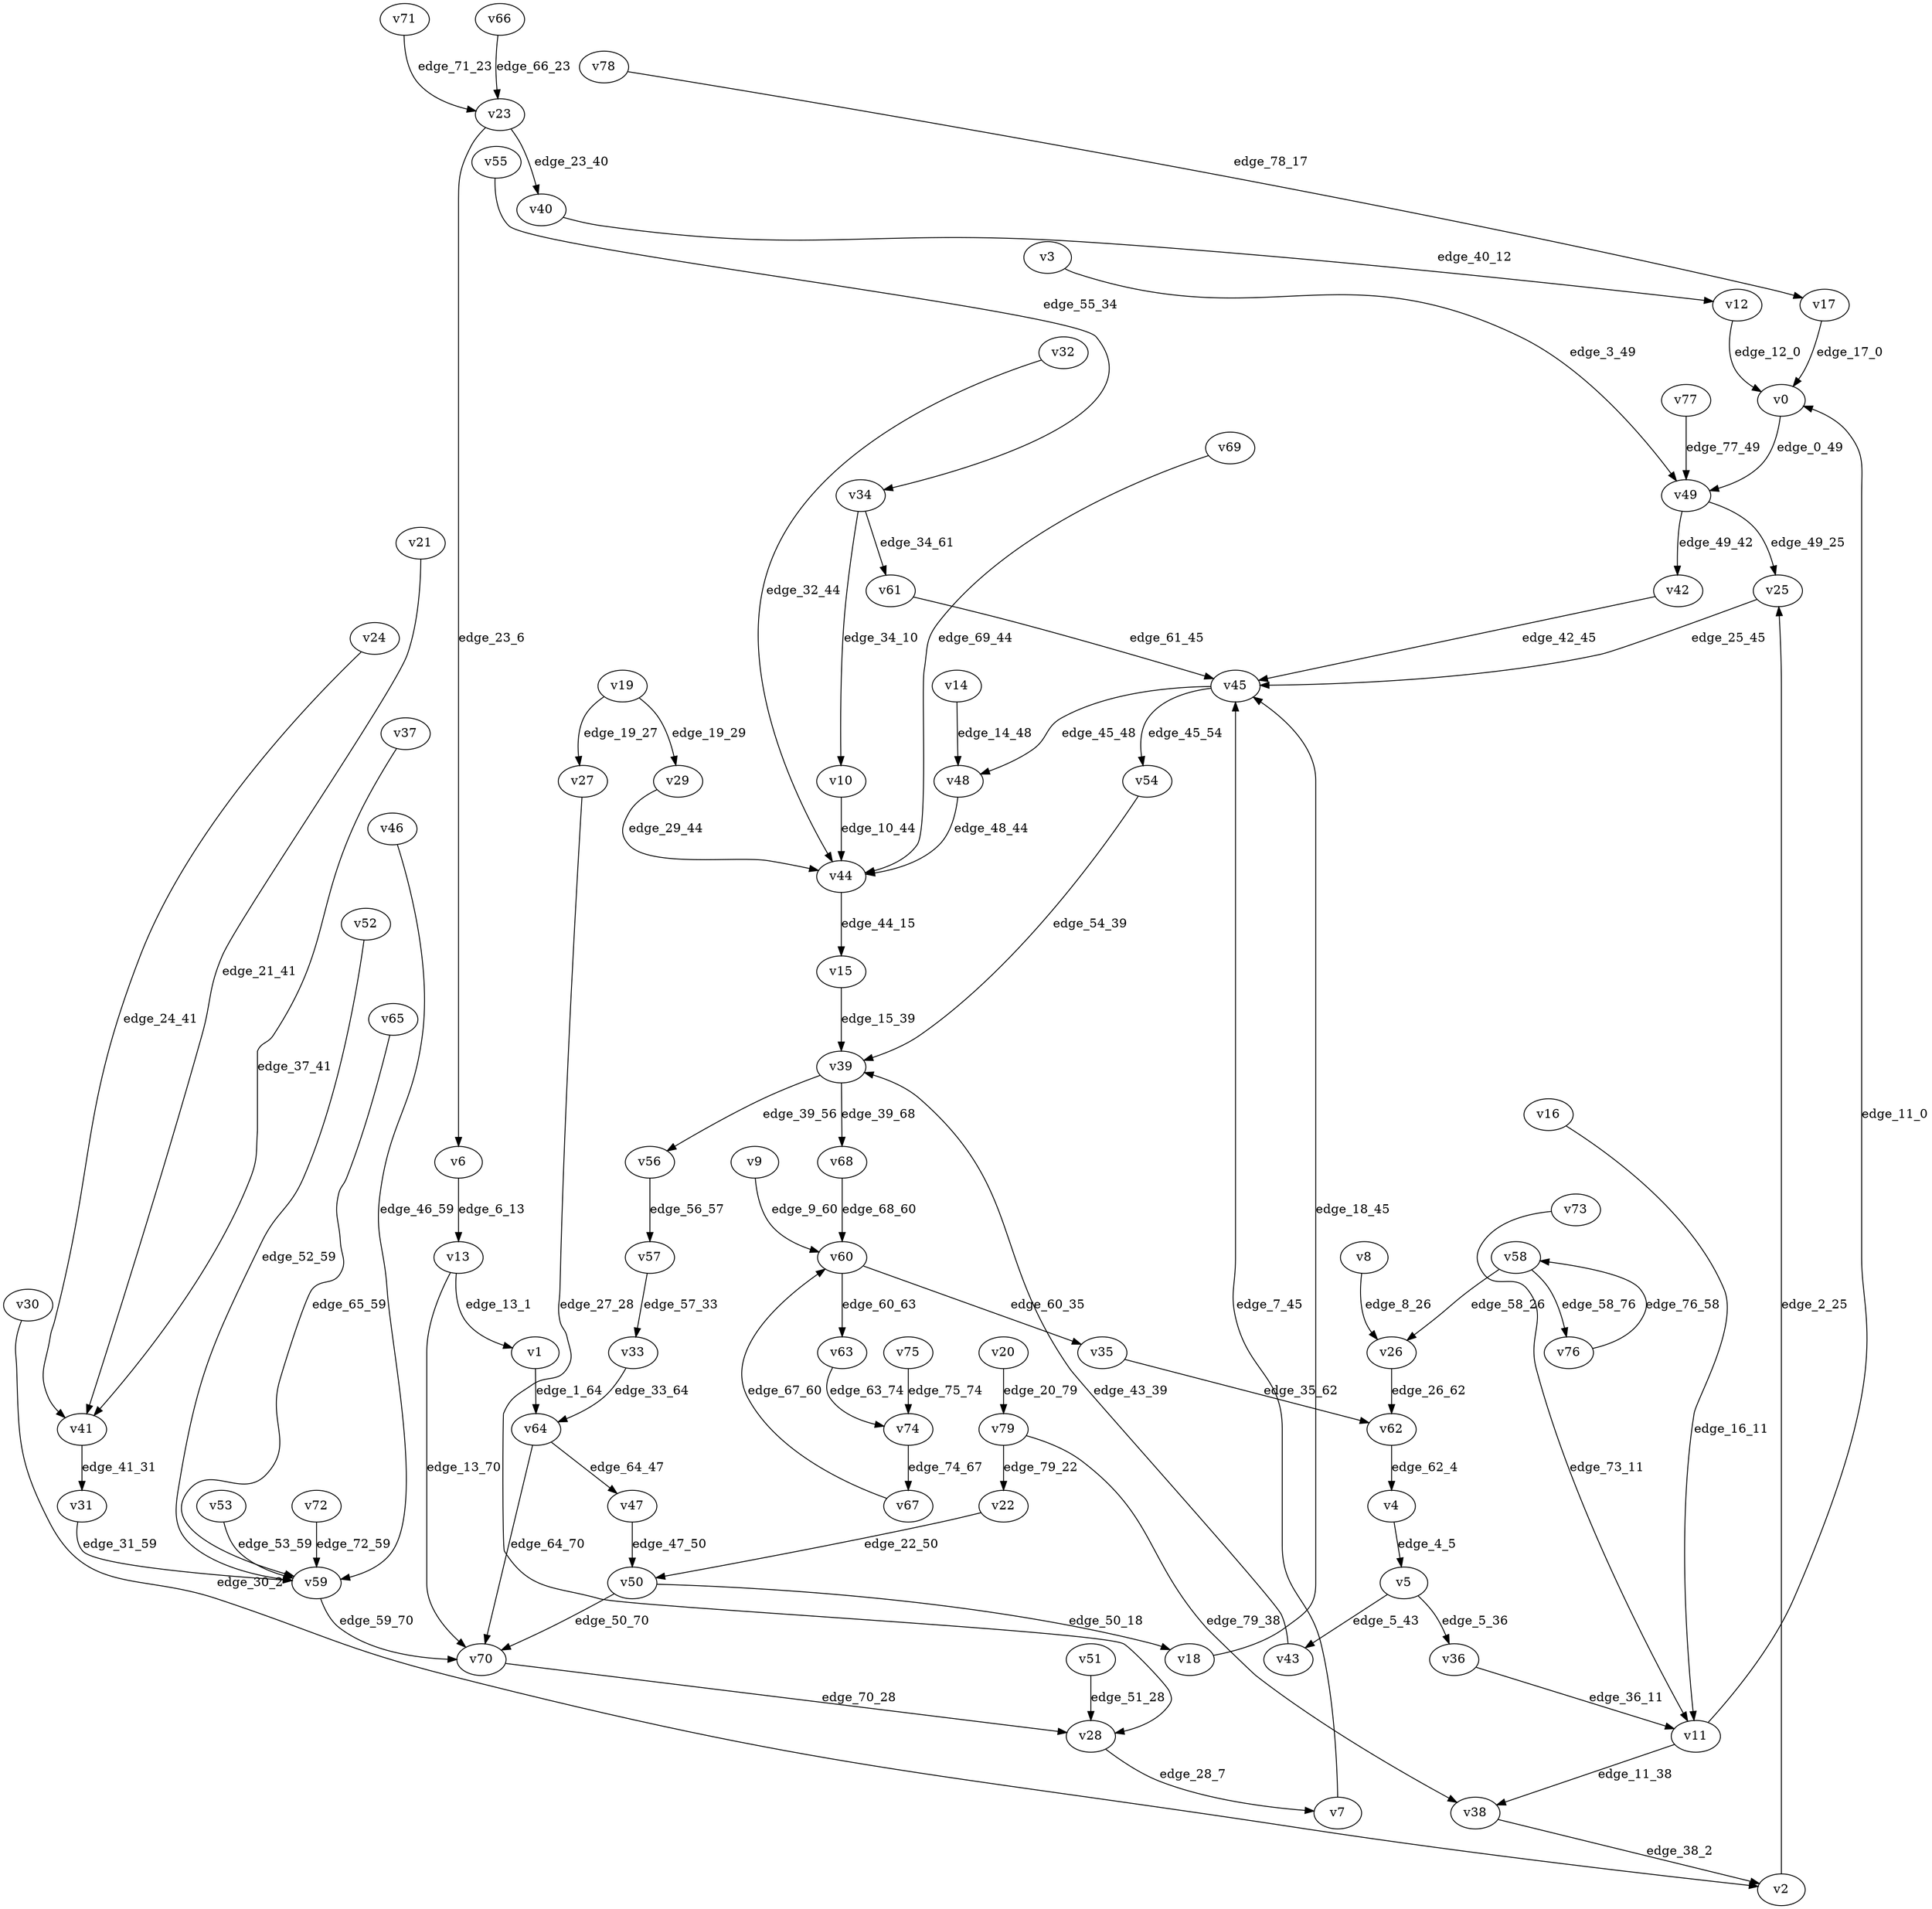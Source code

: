 digraph G {
    // Stochastic discounted game

    v0 [name="v0", player=0];
    v1 [name="v1", player=1];
    v2 [name="v2", player=-1];
    v3 [name="v3", player=1];
    v4 [name="v4", player=0];
    v5 [name="v5", player=-1];
    v6 [name="v6", player=1];
    v7 [name="v7", player=1];
    v8 [name="v8", player=-1];
    v9 [name="v9", player=0];
    v10 [name="v10", player=0];
    v11 [name="v11", player=-1];
    v12 [name="v12", player=-1];
    v13 [name="v13", player=-1];
    v14 [name="v14", player=-1];
    v15 [name="v15", player=1];
    v16 [name="v16", player=1];
    v17 [name="v17", player=-1];
    v18 [name="v18", player=1];
    v19 [name="v19", player=-1];
    v20 [name="v20", player=0];
    v21 [name="v21", player=0];
    v22 [name="v22", player=1];
    v23 [name="v23", player=-1];
    v24 [name="v24", player=1];
    v25 [name="v25", player=0];
    v26 [name="v26", player=0];
    v27 [name="v27", player=0];
    v28 [name="v28", player=-1];
    v29 [name="v29", player=1];
    v30 [name="v30", player=0];
    v31 [name="v31", player=1];
    v32 [name="v32", player=0];
    v33 [name="v33", player=1];
    v34 [name="v34", player=-1];
    v35 [name="v35", player=1];
    v36 [name="v36", player=0];
    v37 [name="v37", player=1];
    v38 [name="v38", player=0];
    v39 [name="v39", player=-1];
    v40 [name="v40", player=0];
    v41 [name="v41", player=-1];
    v42 [name="v42", player=0];
    v43 [name="v43", player=1];
    v44 [name="v44", player=-1];
    v45 [name="v45", player=-1];
    v46 [name="v46", player=0];
    v47 [name="v47", player=1];
    v48 [name="v48", player=0];
    v49 [name="v49", player=-1];
    v50 [name="v50", player=-1];
    v51 [name="v51", player=0];
    v52 [name="v52", player=0];
    v53 [name="v53", player=1];
    v54 [name="v54", player=1];
    v55 [name="v55", player=1];
    v56 [name="v56", player=1];
    v57 [name="v57", player=-1];
    v58 [name="v58", player=-1];
    v59 [name="v59", player=-1];
    v60 [name="v60", player=-1];
    v61 [name="v61", player=1];
    v62 [name="v62", player=-1];
    v63 [name="v63", player=1];
    v64 [name="v64", player=-1];
    v65 [name="v65", player=0];
    v66 [name="v66", player=0];
    v67 [name="v67", player=0];
    v68 [name="v68", player=1];
    v69 [name="v69", player=1];
    v70 [name="v70", player=1];
    v71 [name="v71", player=0];
    v72 [name="v72", player=1];
    v73 [name="v73", player=0];
    v74 [name="v74", player=-1];
    v75 [name="v75", player=0];
    v76 [name="v76", player=1];
    v77 [name="v77", player=0];
    v78 [name="v78", player=0];
    v79 [name="v79", player=-1];

    v0 -> v49 [label="edge_0_49", weight=7.357809, discount=0.689968];
    v1 -> v64 [label="edge_1_64", weight=9.349393, discount=0.431820];
    v2 -> v25 [label="edge_2_25", probability=1.000000];
    v3 -> v49 [label="edge_3_49", weight=-9.131585, discount=0.676701];
    v4 -> v5 [label="edge_4_5", weight=-3.733509, discount=0.227012];
    v5 -> v43 [label="edge_5_43", probability=0.363934];
    v5 -> v36 [label="edge_5_36", probability=0.636066];
    v6 -> v13 [label="edge_6_13", weight=8.629077, discount=0.695968];
    v7 -> v45 [label="edge_7_45", weight=6.475971, discount=0.430297];
    v8 -> v26 [label="edge_8_26", probability=1.000000];
    v9 -> v60 [label="edge_9_60", weight=4.836191, discount=0.274161];
    v10 -> v44 [label="edge_10_44", weight=7.871818, discount=0.280795];
    v11 -> v38 [label="edge_11_38", probability=0.371212];
    v11 -> v0 [label="edge_11_0", probability=0.628788];
    v12 -> v0 [label="edge_12_0", probability=1.000000];
    v13 -> v1 [label="edge_13_1", probability=0.646167];
    v13 -> v70 [label="edge_13_70", probability=0.353833];
    v14 -> v48 [label="edge_14_48", probability=1.000000];
    v15 -> v39 [label="edge_15_39", weight=1.809605, discount=0.294019];
    v16 -> v11 [label="edge_16_11", weight=-0.599953, discount=0.500223];
    v17 -> v0 [label="edge_17_0", probability=1.000000];
    v18 -> v45 [label="edge_18_45", weight=7.480978, discount=0.448980];
    v19 -> v29 [label="edge_19_29", probability=0.696038];
    v19 -> v27 [label="edge_19_27", probability=0.303962];
    v20 -> v79 [label="edge_20_79", weight=9.891130, discount=0.484420];
    v21 -> v41 [label="edge_21_41", weight=-6.885679, discount=0.131917];
    v22 -> v50 [label="edge_22_50", weight=-8.617953, discount=0.433307];
    v23 -> v6 [label="edge_23_6", probability=0.466811];
    v23 -> v40 [label="edge_23_40", probability=0.533189];
    v24 -> v41 [label="edge_24_41", weight=-3.295771, discount=0.334788];
    v25 -> v45 [label="edge_25_45", weight=-2.273985, discount=0.840473];
    v26 -> v62 [label="edge_26_62", weight=2.492902, discount=0.189275];
    v27 -> v28 [label="edge_27_28", weight=-8.068884, discount=0.727189];
    v28 -> v7 [label="edge_28_7", probability=1.000000];
    v29 -> v44 [label="edge_29_44", weight=-7.738559, discount=0.459233];
    v30 -> v2 [label="edge_30_2", weight=-3.534926, discount=0.114022];
    v31 -> v59 [label="edge_31_59", weight=2.682038, discount=0.633903];
    v32 -> v44 [label="edge_32_44", weight=-2.777308, discount=0.838958];
    v33 -> v64 [label="edge_33_64", weight=7.793661, discount=0.471044];
    v34 -> v61 [label="edge_34_61", probability=0.494981];
    v34 -> v10 [label="edge_34_10", probability=0.505019];
    v35 -> v62 [label="edge_35_62", weight=-9.577310, discount=0.884439];
    v36 -> v11 [label="edge_36_11", weight=-4.680513, discount=0.323535];
    v37 -> v41 [label="edge_37_41", weight=-4.898442, discount=0.479013];
    v38 -> v2 [label="edge_38_2", weight=-3.413685, discount=0.202853];
    v39 -> v56 [label="edge_39_56", probability=0.635602];
    v39 -> v68 [label="edge_39_68", probability=0.364398];
    v40 -> v12 [label="edge_40_12", weight=-3.379690, discount=0.614099];
    v41 -> v31 [label="edge_41_31", probability=1.000000];
    v42 -> v45 [label="edge_42_45", weight=-9.119628, discount=0.588352];
    v43 -> v39 [label="edge_43_39", weight=-8.404358, discount=0.223996];
    v44 -> v15 [label="edge_44_15", probability=1.000000];
    v45 -> v54 [label="edge_45_54", probability=0.544095];
    v45 -> v48 [label="edge_45_48", probability=0.455905];
    v46 -> v59 [label="edge_46_59", weight=-7.920964, discount=0.364273];
    v47 -> v50 [label="edge_47_50", weight=6.190012, discount=0.729404];
    v48 -> v44 [label="edge_48_44", weight=1.541985, discount=0.402960];
    v49 -> v25 [label="edge_49_25", probability=0.571455];
    v49 -> v42 [label="edge_49_42", probability=0.428545];
    v50 -> v18 [label="edge_50_18", probability=0.685201];
    v50 -> v70 [label="edge_50_70", probability=0.314799];
    v51 -> v28 [label="edge_51_28", weight=9.401653, discount=0.696372];
    v52 -> v59 [label="edge_52_59", weight=-6.313549, discount=0.769889];
    v53 -> v59 [label="edge_53_59", weight=3.197419, discount=0.244767];
    v54 -> v39 [label="edge_54_39", weight=-0.793654, discount=0.159583];
    v55 -> v34 [label="edge_55_34", weight=0.260505, discount=0.111129];
    v56 -> v57 [label="edge_56_57", weight=9.928627, discount=0.796814];
    v57 -> v33 [label="edge_57_33", probability=1.000000];
    v58 -> v26 [label="edge_58_26", probability=0.379492];
    v58 -> v76 [label="edge_58_76", probability=0.620508];
    v59 -> v70 [label="edge_59_70", probability=1.000000];
    v60 -> v35 [label="edge_60_35", probability=0.495663];
    v60 -> v63 [label="edge_60_63", probability=0.504337];
    v61 -> v45 [label="edge_61_45", weight=-7.134202, discount=0.328031];
    v62 -> v4 [label="edge_62_4", probability=1.000000];
    v63 -> v74 [label="edge_63_74", weight=-0.408276, discount=0.846307];
    v64 -> v47 [label="edge_64_47", probability=0.665376];
    v64 -> v70 [label="edge_64_70", probability=0.334624];
    v65 -> v59 [label="edge_65_59", weight=-3.274672, discount=0.234793];
    v66 -> v23 [label="edge_66_23", weight=6.739559, discount=0.628838];
    v67 -> v60 [label="edge_67_60", weight=-2.963886, discount=0.507120];
    v68 -> v60 [label="edge_68_60", weight=7.530332, discount=0.895800];
    v69 -> v44 [label="edge_69_44", weight=-1.195877, discount=0.228160];
    v70 -> v28 [label="edge_70_28", weight=-3.944564, discount=0.816146];
    v71 -> v23 [label="edge_71_23", weight=3.477475, discount=0.344612];
    v72 -> v59 [label="edge_72_59", weight=5.053361, discount=0.715853];
    v73 -> v11 [label="edge_73_11", weight=-6.252779, discount=0.106679];
    v74 -> v67 [label="edge_74_67", probability=1.000000];
    v75 -> v74 [label="edge_75_74", weight=8.468762, discount=0.207498];
    v76 -> v58 [label="edge_76_58", weight=-3.469933, discount=0.350563];
    v77 -> v49 [label="edge_77_49", weight=9.379035, discount=0.684856];
    v78 -> v17 [label="edge_78_17", weight=-0.014405, discount=0.329441];
    v79 -> v38 [label="edge_79_38", probability=0.331180];
    v79 -> v22 [label="edge_79_22", probability=0.668820];
}